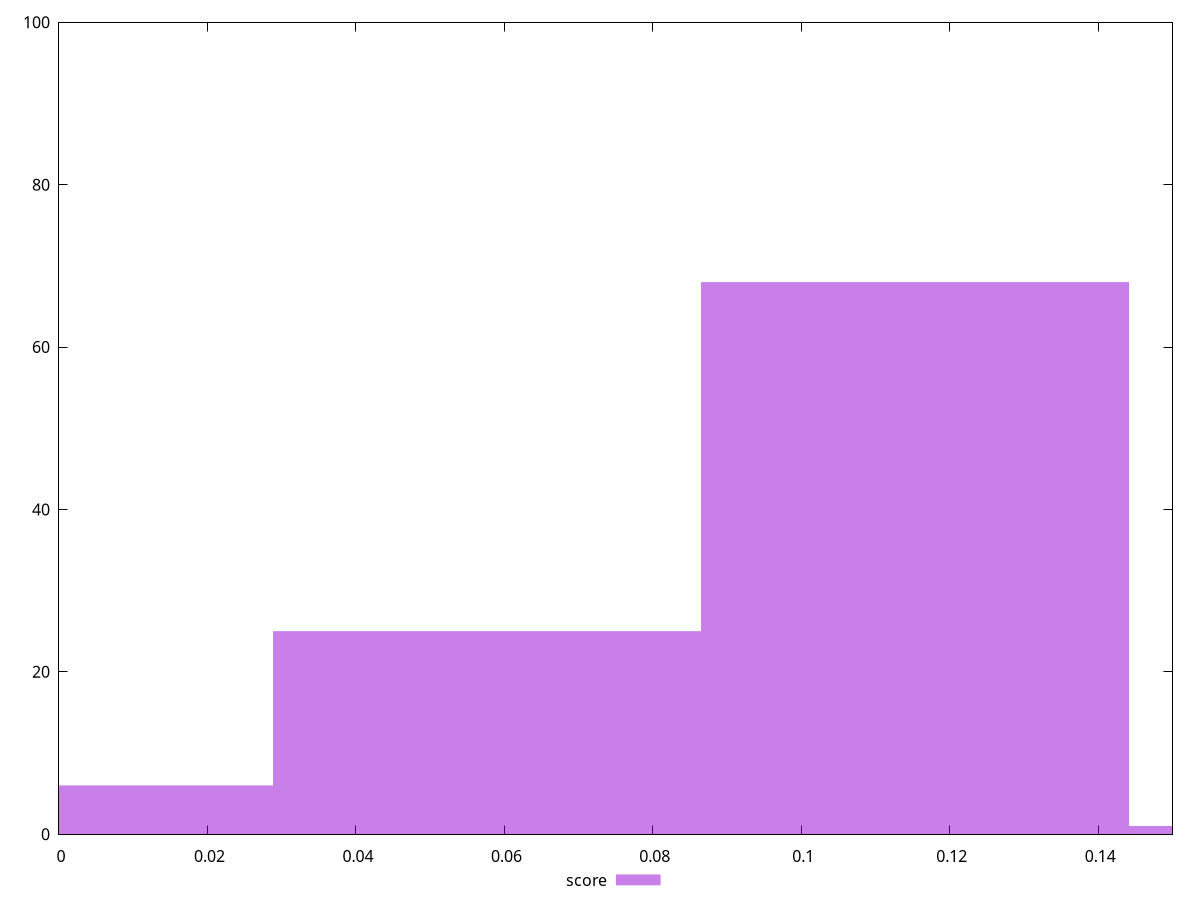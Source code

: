 reset

$score <<EOF
0.057659256738440745 25
0.11531851347688149 68
0.17297777021532224 1
0 6
EOF

set key outside below
set boxwidth 0.057659256738440745
set xrange [0:0.15]
set yrange [0:100]
set trange [0:100]
set style fill transparent solid 0.5 noborder
set terminal svg size 640, 490 enhanced background rgb 'white'
set output "reprap/max-potential-fid/samples/pages+cached/score/histogram.svg"

plot $score title "score" with boxes

reset
